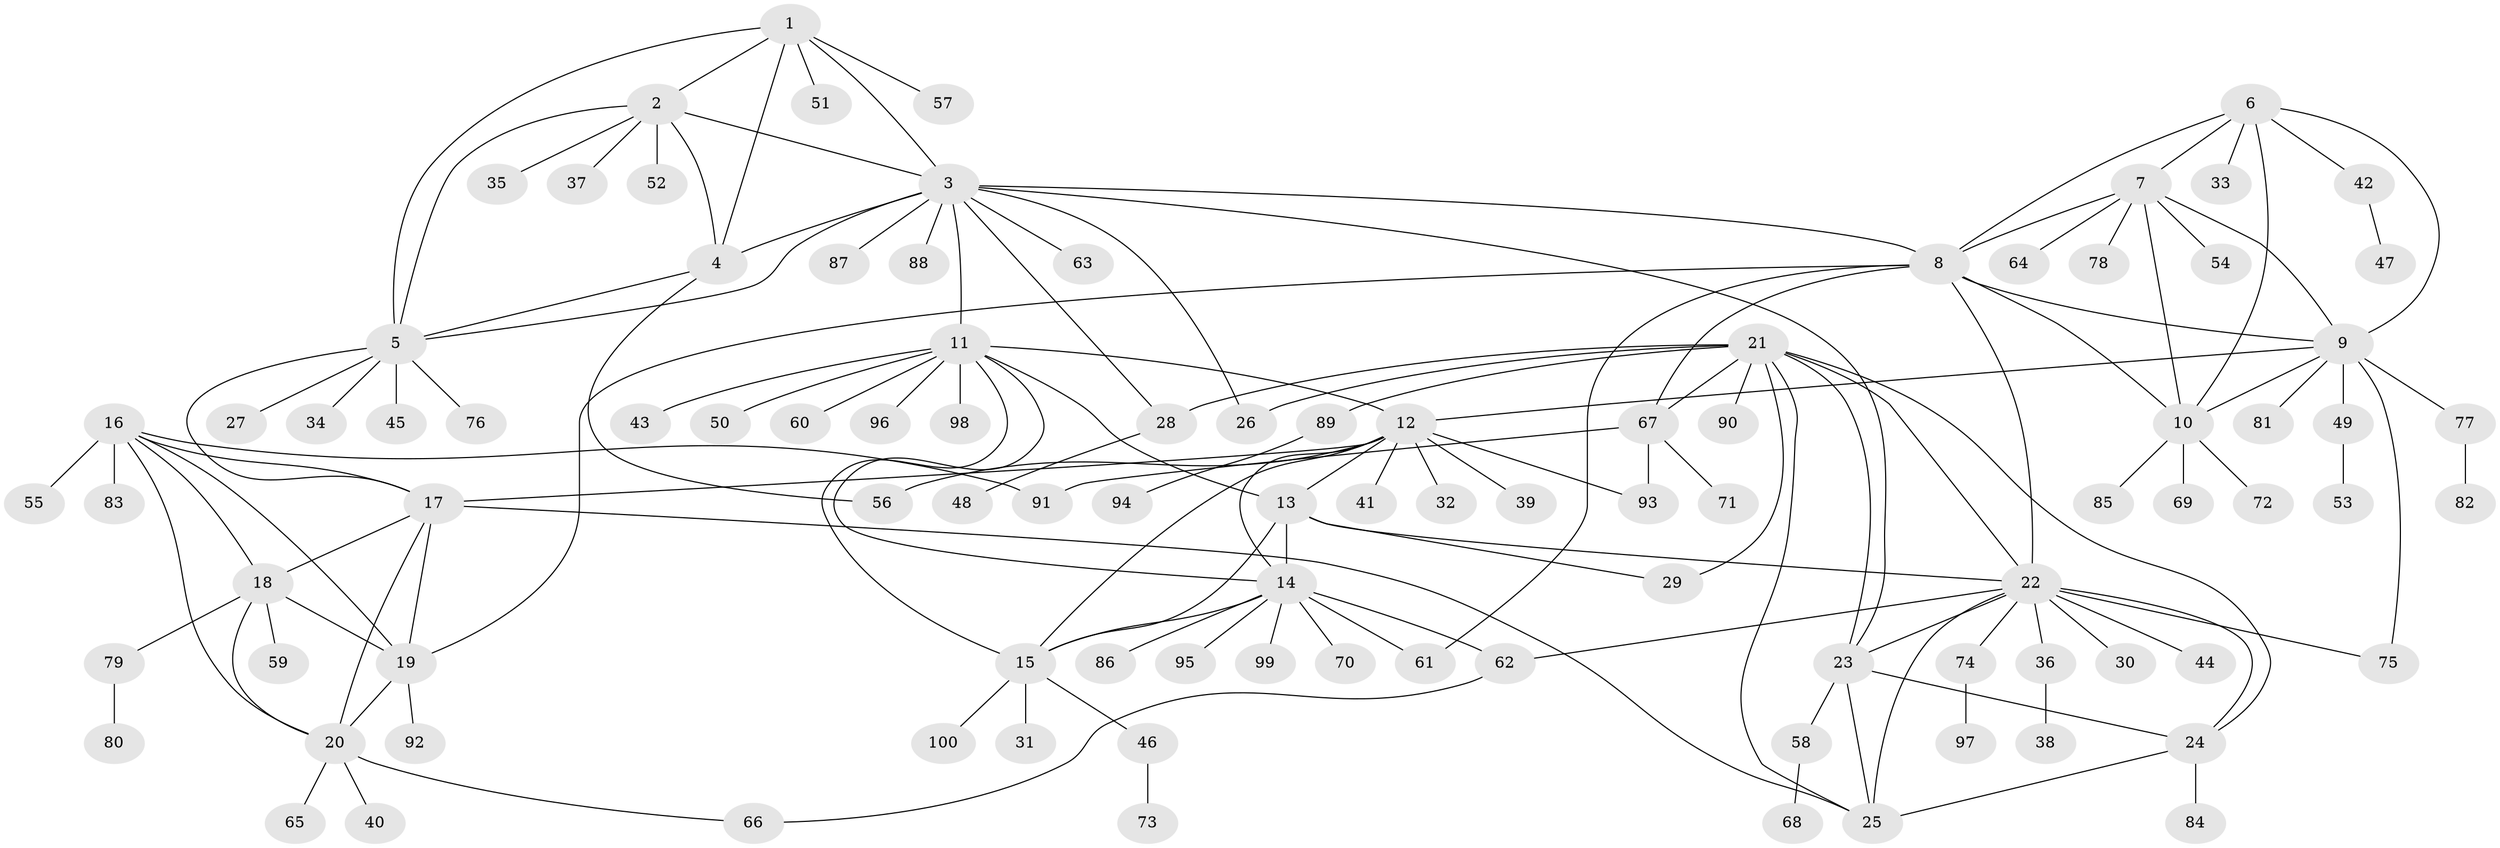 // Generated by graph-tools (version 1.1) at 2025/26/03/09/25 03:26:47]
// undirected, 100 vertices, 146 edges
graph export_dot {
graph [start="1"]
  node [color=gray90,style=filled];
  1;
  2;
  3;
  4;
  5;
  6;
  7;
  8;
  9;
  10;
  11;
  12;
  13;
  14;
  15;
  16;
  17;
  18;
  19;
  20;
  21;
  22;
  23;
  24;
  25;
  26;
  27;
  28;
  29;
  30;
  31;
  32;
  33;
  34;
  35;
  36;
  37;
  38;
  39;
  40;
  41;
  42;
  43;
  44;
  45;
  46;
  47;
  48;
  49;
  50;
  51;
  52;
  53;
  54;
  55;
  56;
  57;
  58;
  59;
  60;
  61;
  62;
  63;
  64;
  65;
  66;
  67;
  68;
  69;
  70;
  71;
  72;
  73;
  74;
  75;
  76;
  77;
  78;
  79;
  80;
  81;
  82;
  83;
  84;
  85;
  86;
  87;
  88;
  89;
  90;
  91;
  92;
  93;
  94;
  95;
  96;
  97;
  98;
  99;
  100;
  1 -- 2;
  1 -- 3;
  1 -- 4;
  1 -- 5;
  1 -- 51;
  1 -- 57;
  2 -- 3;
  2 -- 4;
  2 -- 5;
  2 -- 35;
  2 -- 37;
  2 -- 52;
  3 -- 4;
  3 -- 5;
  3 -- 8;
  3 -- 11;
  3 -- 23;
  3 -- 26;
  3 -- 28;
  3 -- 63;
  3 -- 87;
  3 -- 88;
  4 -- 5;
  4 -- 56;
  5 -- 17;
  5 -- 27;
  5 -- 34;
  5 -- 45;
  5 -- 76;
  6 -- 7;
  6 -- 8;
  6 -- 9;
  6 -- 10;
  6 -- 33;
  6 -- 42;
  7 -- 8;
  7 -- 9;
  7 -- 10;
  7 -- 54;
  7 -- 64;
  7 -- 78;
  8 -- 9;
  8 -- 10;
  8 -- 19;
  8 -- 22;
  8 -- 61;
  8 -- 67;
  9 -- 10;
  9 -- 12;
  9 -- 49;
  9 -- 75;
  9 -- 77;
  9 -- 81;
  10 -- 69;
  10 -- 72;
  10 -- 85;
  11 -- 12;
  11 -- 13;
  11 -- 14;
  11 -- 15;
  11 -- 43;
  11 -- 50;
  11 -- 60;
  11 -- 96;
  11 -- 98;
  12 -- 13;
  12 -- 14;
  12 -- 15;
  12 -- 17;
  12 -- 32;
  12 -- 39;
  12 -- 41;
  12 -- 56;
  12 -- 93;
  13 -- 14;
  13 -- 15;
  13 -- 22;
  13 -- 29;
  14 -- 15;
  14 -- 61;
  14 -- 62;
  14 -- 70;
  14 -- 86;
  14 -- 95;
  14 -- 99;
  15 -- 31;
  15 -- 46;
  15 -- 100;
  16 -- 17;
  16 -- 18;
  16 -- 19;
  16 -- 20;
  16 -- 55;
  16 -- 83;
  16 -- 91;
  17 -- 18;
  17 -- 19;
  17 -- 20;
  17 -- 25;
  18 -- 19;
  18 -- 20;
  18 -- 59;
  18 -- 79;
  19 -- 20;
  19 -- 92;
  20 -- 40;
  20 -- 65;
  20 -- 66;
  21 -- 22;
  21 -- 23;
  21 -- 24;
  21 -- 25;
  21 -- 26;
  21 -- 28;
  21 -- 29;
  21 -- 67;
  21 -- 89;
  21 -- 90;
  22 -- 23;
  22 -- 24;
  22 -- 25;
  22 -- 30;
  22 -- 36;
  22 -- 44;
  22 -- 62;
  22 -- 74;
  22 -- 75;
  23 -- 24;
  23 -- 25;
  23 -- 58;
  24 -- 25;
  24 -- 84;
  28 -- 48;
  36 -- 38;
  42 -- 47;
  46 -- 73;
  49 -- 53;
  58 -- 68;
  62 -- 66;
  67 -- 71;
  67 -- 91;
  67 -- 93;
  74 -- 97;
  77 -- 82;
  79 -- 80;
  89 -- 94;
}
